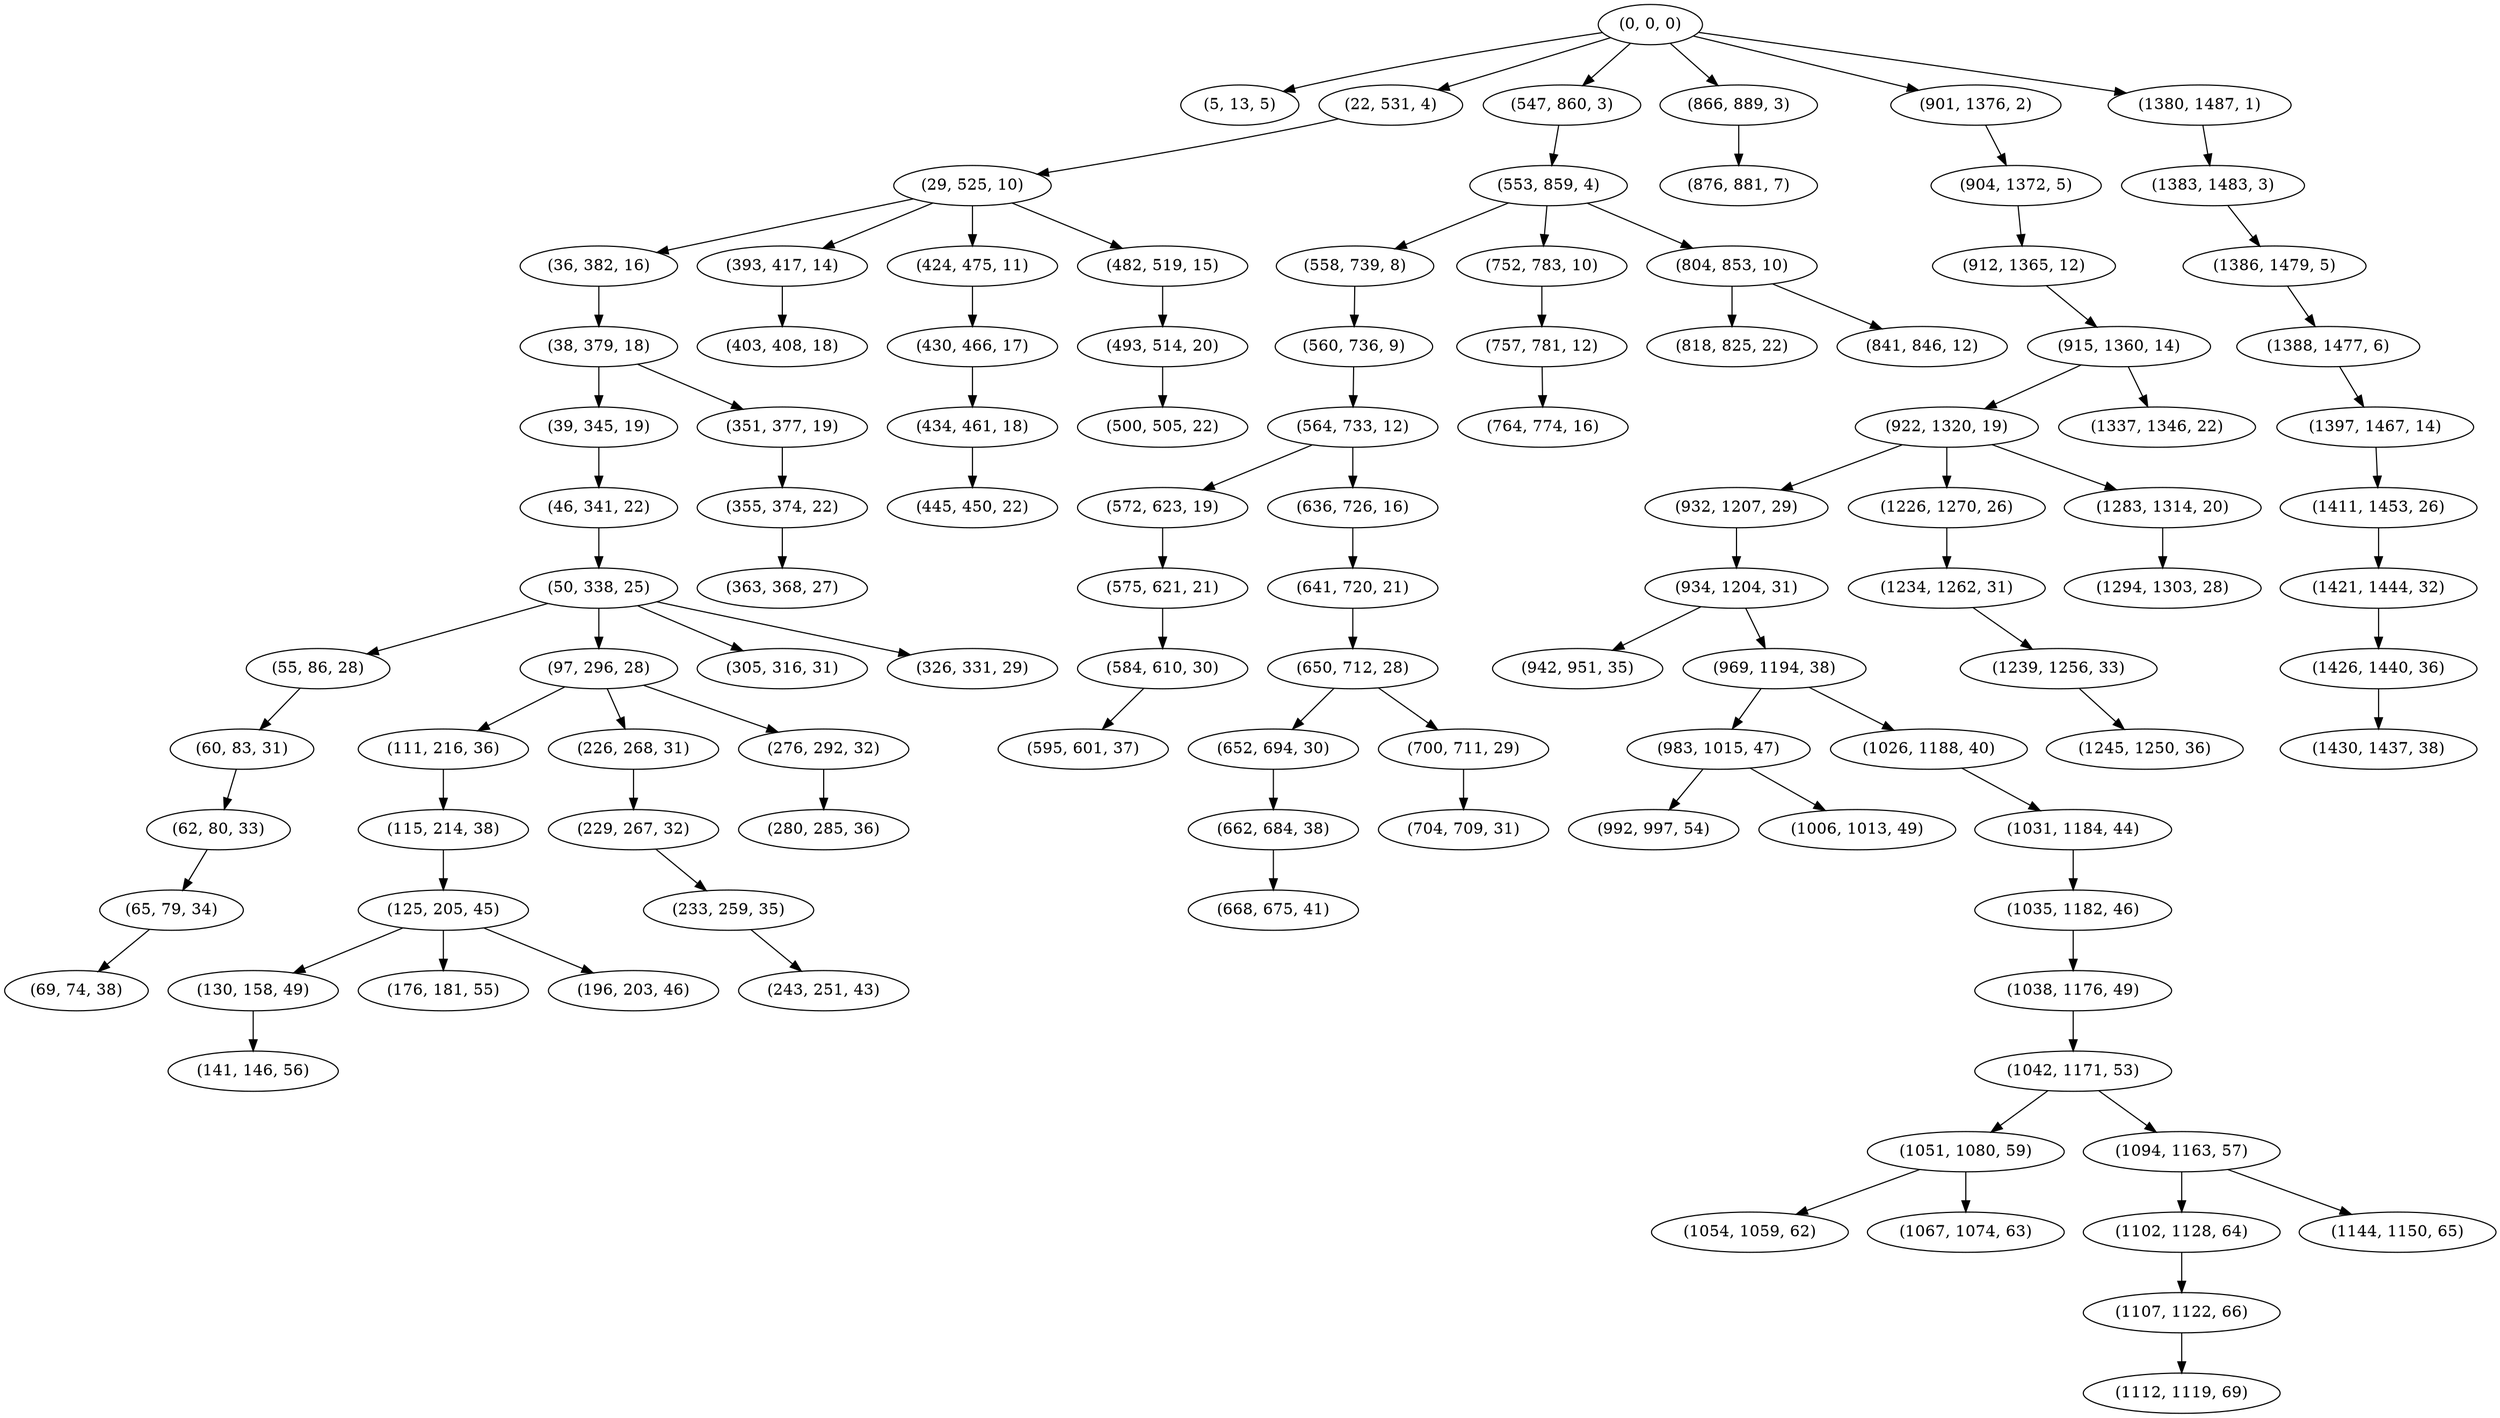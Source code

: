 digraph tree {
    "(0, 0, 0)";
    "(5, 13, 5)";
    "(22, 531, 4)";
    "(29, 525, 10)";
    "(36, 382, 16)";
    "(38, 379, 18)";
    "(39, 345, 19)";
    "(46, 341, 22)";
    "(50, 338, 25)";
    "(55, 86, 28)";
    "(60, 83, 31)";
    "(62, 80, 33)";
    "(65, 79, 34)";
    "(69, 74, 38)";
    "(97, 296, 28)";
    "(111, 216, 36)";
    "(115, 214, 38)";
    "(125, 205, 45)";
    "(130, 158, 49)";
    "(141, 146, 56)";
    "(176, 181, 55)";
    "(196, 203, 46)";
    "(226, 268, 31)";
    "(229, 267, 32)";
    "(233, 259, 35)";
    "(243, 251, 43)";
    "(276, 292, 32)";
    "(280, 285, 36)";
    "(305, 316, 31)";
    "(326, 331, 29)";
    "(351, 377, 19)";
    "(355, 374, 22)";
    "(363, 368, 27)";
    "(393, 417, 14)";
    "(403, 408, 18)";
    "(424, 475, 11)";
    "(430, 466, 17)";
    "(434, 461, 18)";
    "(445, 450, 22)";
    "(482, 519, 15)";
    "(493, 514, 20)";
    "(500, 505, 22)";
    "(547, 860, 3)";
    "(553, 859, 4)";
    "(558, 739, 8)";
    "(560, 736, 9)";
    "(564, 733, 12)";
    "(572, 623, 19)";
    "(575, 621, 21)";
    "(584, 610, 30)";
    "(595, 601, 37)";
    "(636, 726, 16)";
    "(641, 720, 21)";
    "(650, 712, 28)";
    "(652, 694, 30)";
    "(662, 684, 38)";
    "(668, 675, 41)";
    "(700, 711, 29)";
    "(704, 709, 31)";
    "(752, 783, 10)";
    "(757, 781, 12)";
    "(764, 774, 16)";
    "(804, 853, 10)";
    "(818, 825, 22)";
    "(841, 846, 12)";
    "(866, 889, 3)";
    "(876, 881, 7)";
    "(901, 1376, 2)";
    "(904, 1372, 5)";
    "(912, 1365, 12)";
    "(915, 1360, 14)";
    "(922, 1320, 19)";
    "(932, 1207, 29)";
    "(934, 1204, 31)";
    "(942, 951, 35)";
    "(969, 1194, 38)";
    "(983, 1015, 47)";
    "(992, 997, 54)";
    "(1006, 1013, 49)";
    "(1026, 1188, 40)";
    "(1031, 1184, 44)";
    "(1035, 1182, 46)";
    "(1038, 1176, 49)";
    "(1042, 1171, 53)";
    "(1051, 1080, 59)";
    "(1054, 1059, 62)";
    "(1067, 1074, 63)";
    "(1094, 1163, 57)";
    "(1102, 1128, 64)";
    "(1107, 1122, 66)";
    "(1112, 1119, 69)";
    "(1144, 1150, 65)";
    "(1226, 1270, 26)";
    "(1234, 1262, 31)";
    "(1239, 1256, 33)";
    "(1245, 1250, 36)";
    "(1283, 1314, 20)";
    "(1294, 1303, 28)";
    "(1337, 1346, 22)";
    "(1380, 1487, 1)";
    "(1383, 1483, 3)";
    "(1386, 1479, 5)";
    "(1388, 1477, 6)";
    "(1397, 1467, 14)";
    "(1411, 1453, 26)";
    "(1421, 1444, 32)";
    "(1426, 1440, 36)";
    "(1430, 1437, 38)";
    "(0, 0, 0)" -> "(5, 13, 5)";
    "(0, 0, 0)" -> "(22, 531, 4)";
    "(0, 0, 0)" -> "(547, 860, 3)";
    "(0, 0, 0)" -> "(866, 889, 3)";
    "(0, 0, 0)" -> "(901, 1376, 2)";
    "(0, 0, 0)" -> "(1380, 1487, 1)";
    "(22, 531, 4)" -> "(29, 525, 10)";
    "(29, 525, 10)" -> "(36, 382, 16)";
    "(29, 525, 10)" -> "(393, 417, 14)";
    "(29, 525, 10)" -> "(424, 475, 11)";
    "(29, 525, 10)" -> "(482, 519, 15)";
    "(36, 382, 16)" -> "(38, 379, 18)";
    "(38, 379, 18)" -> "(39, 345, 19)";
    "(38, 379, 18)" -> "(351, 377, 19)";
    "(39, 345, 19)" -> "(46, 341, 22)";
    "(46, 341, 22)" -> "(50, 338, 25)";
    "(50, 338, 25)" -> "(55, 86, 28)";
    "(50, 338, 25)" -> "(97, 296, 28)";
    "(50, 338, 25)" -> "(305, 316, 31)";
    "(50, 338, 25)" -> "(326, 331, 29)";
    "(55, 86, 28)" -> "(60, 83, 31)";
    "(60, 83, 31)" -> "(62, 80, 33)";
    "(62, 80, 33)" -> "(65, 79, 34)";
    "(65, 79, 34)" -> "(69, 74, 38)";
    "(97, 296, 28)" -> "(111, 216, 36)";
    "(97, 296, 28)" -> "(226, 268, 31)";
    "(97, 296, 28)" -> "(276, 292, 32)";
    "(111, 216, 36)" -> "(115, 214, 38)";
    "(115, 214, 38)" -> "(125, 205, 45)";
    "(125, 205, 45)" -> "(130, 158, 49)";
    "(125, 205, 45)" -> "(176, 181, 55)";
    "(125, 205, 45)" -> "(196, 203, 46)";
    "(130, 158, 49)" -> "(141, 146, 56)";
    "(226, 268, 31)" -> "(229, 267, 32)";
    "(229, 267, 32)" -> "(233, 259, 35)";
    "(233, 259, 35)" -> "(243, 251, 43)";
    "(276, 292, 32)" -> "(280, 285, 36)";
    "(351, 377, 19)" -> "(355, 374, 22)";
    "(355, 374, 22)" -> "(363, 368, 27)";
    "(393, 417, 14)" -> "(403, 408, 18)";
    "(424, 475, 11)" -> "(430, 466, 17)";
    "(430, 466, 17)" -> "(434, 461, 18)";
    "(434, 461, 18)" -> "(445, 450, 22)";
    "(482, 519, 15)" -> "(493, 514, 20)";
    "(493, 514, 20)" -> "(500, 505, 22)";
    "(547, 860, 3)" -> "(553, 859, 4)";
    "(553, 859, 4)" -> "(558, 739, 8)";
    "(553, 859, 4)" -> "(752, 783, 10)";
    "(553, 859, 4)" -> "(804, 853, 10)";
    "(558, 739, 8)" -> "(560, 736, 9)";
    "(560, 736, 9)" -> "(564, 733, 12)";
    "(564, 733, 12)" -> "(572, 623, 19)";
    "(564, 733, 12)" -> "(636, 726, 16)";
    "(572, 623, 19)" -> "(575, 621, 21)";
    "(575, 621, 21)" -> "(584, 610, 30)";
    "(584, 610, 30)" -> "(595, 601, 37)";
    "(636, 726, 16)" -> "(641, 720, 21)";
    "(641, 720, 21)" -> "(650, 712, 28)";
    "(650, 712, 28)" -> "(652, 694, 30)";
    "(650, 712, 28)" -> "(700, 711, 29)";
    "(652, 694, 30)" -> "(662, 684, 38)";
    "(662, 684, 38)" -> "(668, 675, 41)";
    "(700, 711, 29)" -> "(704, 709, 31)";
    "(752, 783, 10)" -> "(757, 781, 12)";
    "(757, 781, 12)" -> "(764, 774, 16)";
    "(804, 853, 10)" -> "(818, 825, 22)";
    "(804, 853, 10)" -> "(841, 846, 12)";
    "(866, 889, 3)" -> "(876, 881, 7)";
    "(901, 1376, 2)" -> "(904, 1372, 5)";
    "(904, 1372, 5)" -> "(912, 1365, 12)";
    "(912, 1365, 12)" -> "(915, 1360, 14)";
    "(915, 1360, 14)" -> "(922, 1320, 19)";
    "(915, 1360, 14)" -> "(1337, 1346, 22)";
    "(922, 1320, 19)" -> "(932, 1207, 29)";
    "(922, 1320, 19)" -> "(1226, 1270, 26)";
    "(922, 1320, 19)" -> "(1283, 1314, 20)";
    "(932, 1207, 29)" -> "(934, 1204, 31)";
    "(934, 1204, 31)" -> "(942, 951, 35)";
    "(934, 1204, 31)" -> "(969, 1194, 38)";
    "(969, 1194, 38)" -> "(983, 1015, 47)";
    "(969, 1194, 38)" -> "(1026, 1188, 40)";
    "(983, 1015, 47)" -> "(992, 997, 54)";
    "(983, 1015, 47)" -> "(1006, 1013, 49)";
    "(1026, 1188, 40)" -> "(1031, 1184, 44)";
    "(1031, 1184, 44)" -> "(1035, 1182, 46)";
    "(1035, 1182, 46)" -> "(1038, 1176, 49)";
    "(1038, 1176, 49)" -> "(1042, 1171, 53)";
    "(1042, 1171, 53)" -> "(1051, 1080, 59)";
    "(1042, 1171, 53)" -> "(1094, 1163, 57)";
    "(1051, 1080, 59)" -> "(1054, 1059, 62)";
    "(1051, 1080, 59)" -> "(1067, 1074, 63)";
    "(1094, 1163, 57)" -> "(1102, 1128, 64)";
    "(1094, 1163, 57)" -> "(1144, 1150, 65)";
    "(1102, 1128, 64)" -> "(1107, 1122, 66)";
    "(1107, 1122, 66)" -> "(1112, 1119, 69)";
    "(1226, 1270, 26)" -> "(1234, 1262, 31)";
    "(1234, 1262, 31)" -> "(1239, 1256, 33)";
    "(1239, 1256, 33)" -> "(1245, 1250, 36)";
    "(1283, 1314, 20)" -> "(1294, 1303, 28)";
    "(1380, 1487, 1)" -> "(1383, 1483, 3)";
    "(1383, 1483, 3)" -> "(1386, 1479, 5)";
    "(1386, 1479, 5)" -> "(1388, 1477, 6)";
    "(1388, 1477, 6)" -> "(1397, 1467, 14)";
    "(1397, 1467, 14)" -> "(1411, 1453, 26)";
    "(1411, 1453, 26)" -> "(1421, 1444, 32)";
    "(1421, 1444, 32)" -> "(1426, 1440, 36)";
    "(1426, 1440, 36)" -> "(1430, 1437, 38)";
}
